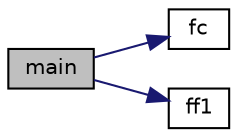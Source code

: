 digraph "main"
{
 // LATEX_PDF_SIZE
  edge [fontname="Helvetica",fontsize="10",labelfontname="Helvetica",labelfontsize="10"];
  node [fontname="Helvetica",fontsize="10",shape=record];
  rankdir="LR";
  Node1 [label="main",height=0.2,width=0.4,color="black", fillcolor="grey75", style="filled", fontcolor="black",tooltip=" "];
  Node1 -> Node2 [color="midnightblue",fontsize="10",style="solid",fontname="Helvetica"];
  Node2 [label="fc",height=0.2,width=0.4,color="black", fillcolor="white", style="filled",URL="$lb1_8h.html#a32d74b7805f0a78edb5f158598b0f3a8",tooltip="This is a function example."];
  Node1 -> Node3 [color="midnightblue",fontsize="10",style="solid",fontname="Helvetica"];
  Node3 [label="ff1",height=0.2,width=0.4,color="black", fillcolor="white", style="filled",URL="$lb2_8h.html#a44096c84ad22d13e3089c282c38d4daa",tooltip=" "];
}
